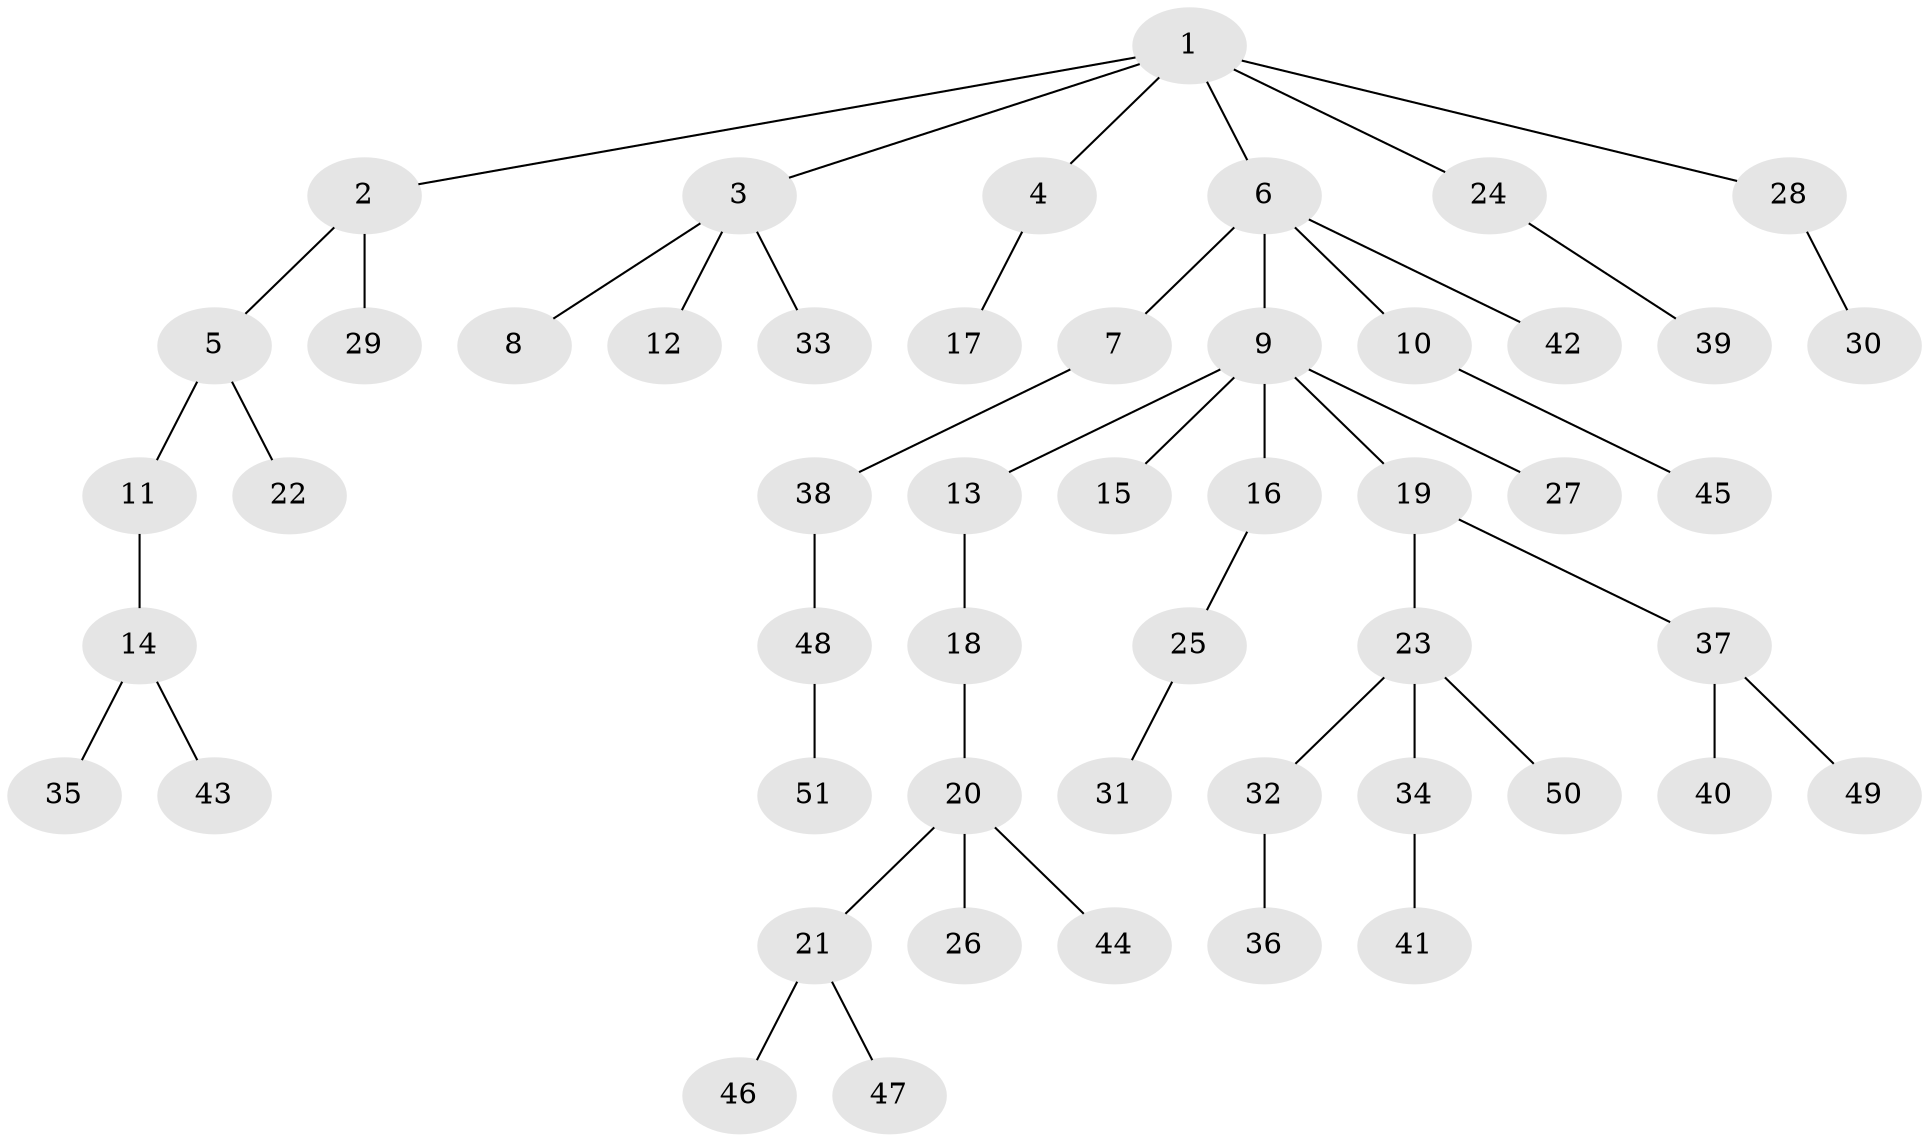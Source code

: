 // Generated by graph-tools (version 1.1) at 2025/36/03/09/25 02:36:46]
// undirected, 51 vertices, 50 edges
graph export_dot {
graph [start="1"]
  node [color=gray90,style=filled];
  1;
  2;
  3;
  4;
  5;
  6;
  7;
  8;
  9;
  10;
  11;
  12;
  13;
  14;
  15;
  16;
  17;
  18;
  19;
  20;
  21;
  22;
  23;
  24;
  25;
  26;
  27;
  28;
  29;
  30;
  31;
  32;
  33;
  34;
  35;
  36;
  37;
  38;
  39;
  40;
  41;
  42;
  43;
  44;
  45;
  46;
  47;
  48;
  49;
  50;
  51;
  1 -- 2;
  1 -- 3;
  1 -- 4;
  1 -- 6;
  1 -- 24;
  1 -- 28;
  2 -- 5;
  2 -- 29;
  3 -- 8;
  3 -- 12;
  3 -- 33;
  4 -- 17;
  5 -- 11;
  5 -- 22;
  6 -- 7;
  6 -- 9;
  6 -- 10;
  6 -- 42;
  7 -- 38;
  9 -- 13;
  9 -- 15;
  9 -- 16;
  9 -- 19;
  9 -- 27;
  10 -- 45;
  11 -- 14;
  13 -- 18;
  14 -- 35;
  14 -- 43;
  16 -- 25;
  18 -- 20;
  19 -- 23;
  19 -- 37;
  20 -- 21;
  20 -- 26;
  20 -- 44;
  21 -- 46;
  21 -- 47;
  23 -- 32;
  23 -- 34;
  23 -- 50;
  24 -- 39;
  25 -- 31;
  28 -- 30;
  32 -- 36;
  34 -- 41;
  37 -- 40;
  37 -- 49;
  38 -- 48;
  48 -- 51;
}
